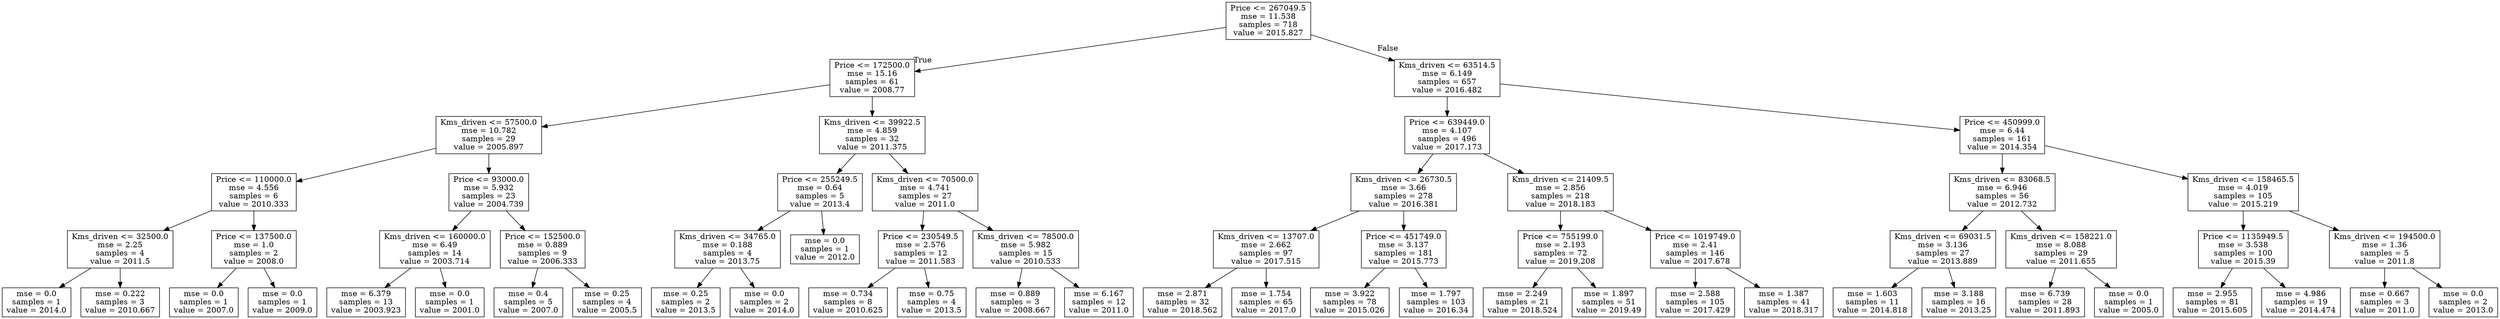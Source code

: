digraph Tree {
node [shape=box] ;
0 [label="Price <= 267049.5\nmse = 11.538\nsamples = 718\nvalue = 2015.827"] ;
1 [label="Price <= 172500.0\nmse = 15.16\nsamples = 61\nvalue = 2008.77"] ;
0 -> 1 [labeldistance=2.5, labelangle=45, headlabel="True"] ;
2 [label="Kms_driven <= 57500.0\nmse = 10.782\nsamples = 29\nvalue = 2005.897"] ;
1 -> 2 ;
3 [label="Price <= 110000.0\nmse = 4.556\nsamples = 6\nvalue = 2010.333"] ;
2 -> 3 ;
4 [label="Kms_driven <= 32500.0\nmse = 2.25\nsamples = 4\nvalue = 2011.5"] ;
3 -> 4 ;
5 [label="mse = 0.0\nsamples = 1\nvalue = 2014.0"] ;
4 -> 5 ;
6 [label="mse = 0.222\nsamples = 3\nvalue = 2010.667"] ;
4 -> 6 ;
7 [label="Price <= 137500.0\nmse = 1.0\nsamples = 2\nvalue = 2008.0"] ;
3 -> 7 ;
8 [label="mse = 0.0\nsamples = 1\nvalue = 2007.0"] ;
7 -> 8 ;
9 [label="mse = 0.0\nsamples = 1\nvalue = 2009.0"] ;
7 -> 9 ;
10 [label="Price <= 93000.0\nmse = 5.932\nsamples = 23\nvalue = 2004.739"] ;
2 -> 10 ;
11 [label="Kms_driven <= 160000.0\nmse = 6.49\nsamples = 14\nvalue = 2003.714"] ;
10 -> 11 ;
12 [label="mse = 6.379\nsamples = 13\nvalue = 2003.923"] ;
11 -> 12 ;
13 [label="mse = 0.0\nsamples = 1\nvalue = 2001.0"] ;
11 -> 13 ;
14 [label="Price <= 152500.0\nmse = 0.889\nsamples = 9\nvalue = 2006.333"] ;
10 -> 14 ;
15 [label="mse = 0.4\nsamples = 5\nvalue = 2007.0"] ;
14 -> 15 ;
16 [label="mse = 0.25\nsamples = 4\nvalue = 2005.5"] ;
14 -> 16 ;
17 [label="Kms_driven <= 39922.5\nmse = 4.859\nsamples = 32\nvalue = 2011.375"] ;
1 -> 17 ;
18 [label="Price <= 255249.5\nmse = 0.64\nsamples = 5\nvalue = 2013.4"] ;
17 -> 18 ;
19 [label="Kms_driven <= 34765.0\nmse = 0.188\nsamples = 4\nvalue = 2013.75"] ;
18 -> 19 ;
20 [label="mse = 0.25\nsamples = 2\nvalue = 2013.5"] ;
19 -> 20 ;
21 [label="mse = 0.0\nsamples = 2\nvalue = 2014.0"] ;
19 -> 21 ;
22 [label="mse = 0.0\nsamples = 1\nvalue = 2012.0"] ;
18 -> 22 ;
23 [label="Kms_driven <= 70500.0\nmse = 4.741\nsamples = 27\nvalue = 2011.0"] ;
17 -> 23 ;
24 [label="Price <= 230549.5\nmse = 2.576\nsamples = 12\nvalue = 2011.583"] ;
23 -> 24 ;
25 [label="mse = 0.734\nsamples = 8\nvalue = 2010.625"] ;
24 -> 25 ;
26 [label="mse = 0.75\nsamples = 4\nvalue = 2013.5"] ;
24 -> 26 ;
27 [label="Kms_driven <= 78500.0\nmse = 5.982\nsamples = 15\nvalue = 2010.533"] ;
23 -> 27 ;
28 [label="mse = 0.889\nsamples = 3\nvalue = 2008.667"] ;
27 -> 28 ;
29 [label="mse = 6.167\nsamples = 12\nvalue = 2011.0"] ;
27 -> 29 ;
30 [label="Kms_driven <= 63514.5\nmse = 6.149\nsamples = 657\nvalue = 2016.482"] ;
0 -> 30 [labeldistance=2.5, labelangle=-45, headlabel="False"] ;
31 [label="Price <= 639449.0\nmse = 4.107\nsamples = 496\nvalue = 2017.173"] ;
30 -> 31 ;
32 [label="Kms_driven <= 26730.5\nmse = 3.66\nsamples = 278\nvalue = 2016.381"] ;
31 -> 32 ;
33 [label="Kms_driven <= 13707.0\nmse = 2.662\nsamples = 97\nvalue = 2017.515"] ;
32 -> 33 ;
34 [label="mse = 2.871\nsamples = 32\nvalue = 2018.562"] ;
33 -> 34 ;
35 [label="mse = 1.754\nsamples = 65\nvalue = 2017.0"] ;
33 -> 35 ;
36 [label="Price <= 451749.0\nmse = 3.137\nsamples = 181\nvalue = 2015.773"] ;
32 -> 36 ;
37 [label="mse = 3.922\nsamples = 78\nvalue = 2015.026"] ;
36 -> 37 ;
38 [label="mse = 1.797\nsamples = 103\nvalue = 2016.34"] ;
36 -> 38 ;
39 [label="Kms_driven <= 21409.5\nmse = 2.856\nsamples = 218\nvalue = 2018.183"] ;
31 -> 39 ;
40 [label="Price <= 755199.0\nmse = 2.193\nsamples = 72\nvalue = 2019.208"] ;
39 -> 40 ;
41 [label="mse = 2.249\nsamples = 21\nvalue = 2018.524"] ;
40 -> 41 ;
42 [label="mse = 1.897\nsamples = 51\nvalue = 2019.49"] ;
40 -> 42 ;
43 [label="Price <= 1019749.0\nmse = 2.41\nsamples = 146\nvalue = 2017.678"] ;
39 -> 43 ;
44 [label="mse = 2.588\nsamples = 105\nvalue = 2017.429"] ;
43 -> 44 ;
45 [label="mse = 1.387\nsamples = 41\nvalue = 2018.317"] ;
43 -> 45 ;
46 [label="Price <= 450999.0\nmse = 6.44\nsamples = 161\nvalue = 2014.354"] ;
30 -> 46 ;
47 [label="Kms_driven <= 83068.5\nmse = 6.946\nsamples = 56\nvalue = 2012.732"] ;
46 -> 47 ;
48 [label="Kms_driven <= 69031.5\nmse = 3.136\nsamples = 27\nvalue = 2013.889"] ;
47 -> 48 ;
49 [label="mse = 1.603\nsamples = 11\nvalue = 2014.818"] ;
48 -> 49 ;
50 [label="mse = 3.188\nsamples = 16\nvalue = 2013.25"] ;
48 -> 50 ;
51 [label="Kms_driven <= 158221.0\nmse = 8.088\nsamples = 29\nvalue = 2011.655"] ;
47 -> 51 ;
52 [label="mse = 6.739\nsamples = 28\nvalue = 2011.893"] ;
51 -> 52 ;
53 [label="mse = 0.0\nsamples = 1\nvalue = 2005.0"] ;
51 -> 53 ;
54 [label="Kms_driven <= 158465.5\nmse = 4.019\nsamples = 105\nvalue = 2015.219"] ;
46 -> 54 ;
55 [label="Price <= 1135949.5\nmse = 3.538\nsamples = 100\nvalue = 2015.39"] ;
54 -> 55 ;
56 [label="mse = 2.955\nsamples = 81\nvalue = 2015.605"] ;
55 -> 56 ;
57 [label="mse = 4.986\nsamples = 19\nvalue = 2014.474"] ;
55 -> 57 ;
58 [label="Kms_driven <= 194500.0\nmse = 1.36\nsamples = 5\nvalue = 2011.8"] ;
54 -> 58 ;
59 [label="mse = 0.667\nsamples = 3\nvalue = 2011.0"] ;
58 -> 59 ;
60 [label="mse = 0.0\nsamples = 2\nvalue = 2013.0"] ;
58 -> 60 ;
}